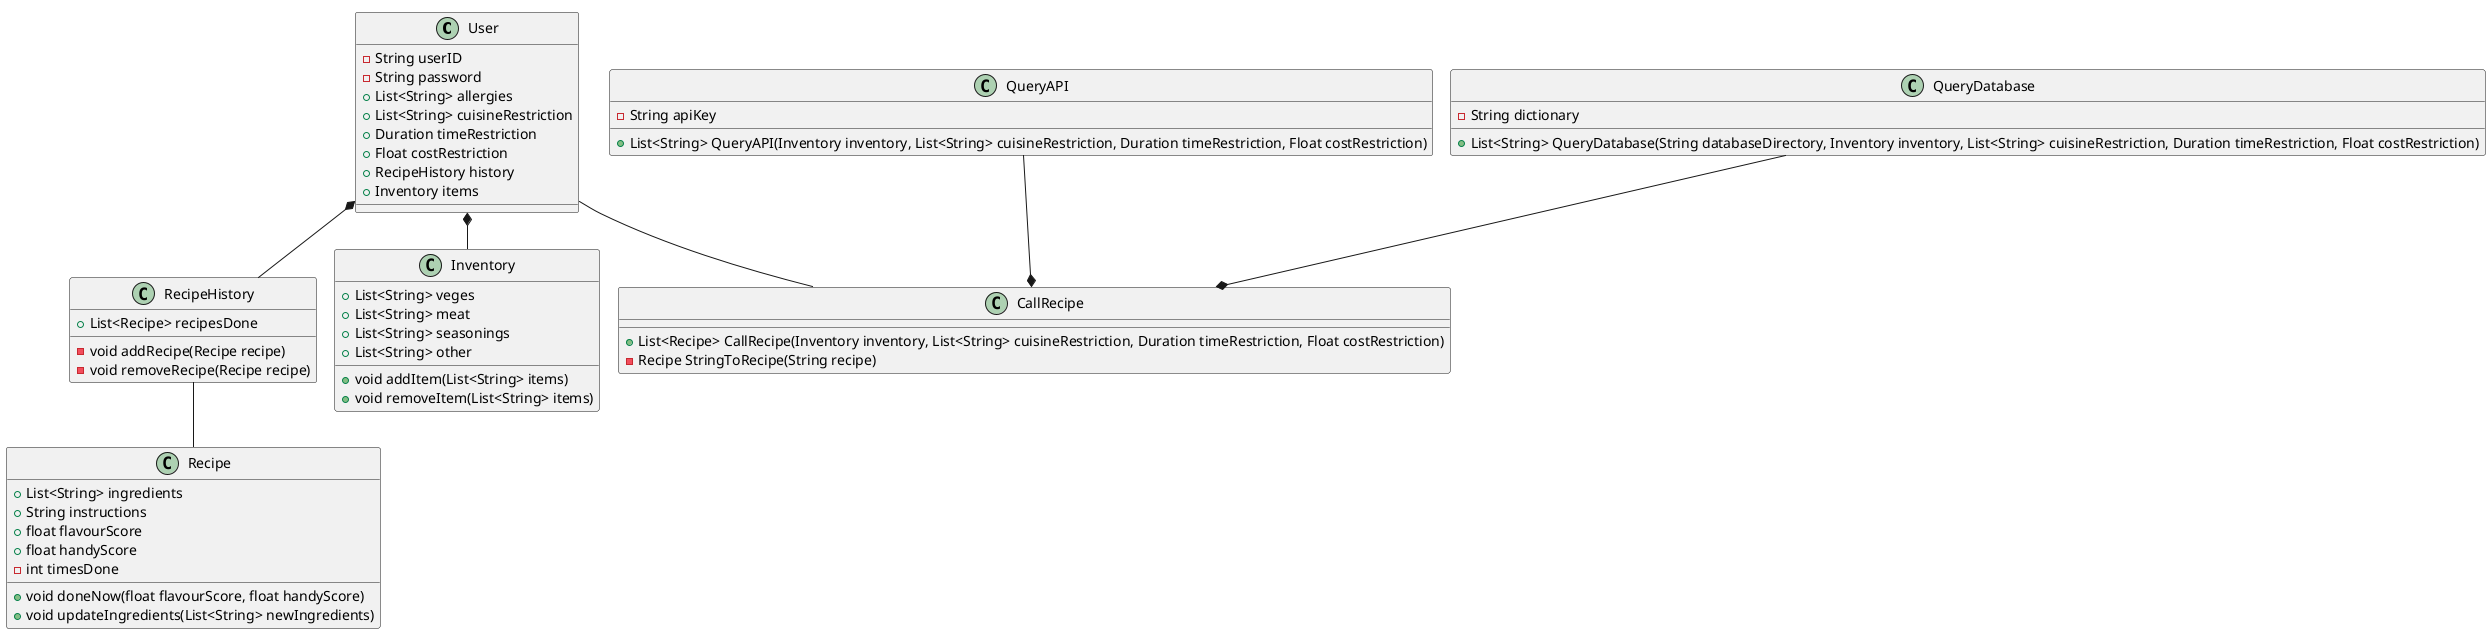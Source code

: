 @startuml
!pragma layout smetana
'https://plantuml.com/sequence-diagram

class User {
-String userID
-String password
+List<String> allergies
+List<String> cuisineRestriction
+Duration timeRestriction
+Float costRestriction
+RecipeHistory history
+Inventory items
}

class RecipeHistory{
+List<Recipe> recipesDone

-void addRecipe(Recipe recipe)
-void removeRecipe(Recipe recipe)
}

class Recipe{
+List<String> ingredients
+String instructions
+float flavourScore
+float handyScore
-int timesDone

+void doneNow(float flavourScore, float handyScore)
+void updateIngredients(List<String> newIngredients)
}

class Inventory {
+List<String> veges
+List<String> meat
+List<String> seasonings
+List<String> other

+void addItem(List<String> items)
+void removeItem(List<String> items)
}



class CallRecipe {
+List<Recipe> CallRecipe(Inventory inventory, List<String> cuisineRestriction, Duration timeRestriction, Float costRestriction)
-Recipe StringToRecipe(String recipe)
}

class QueryAPI {
-String apiKey
+List<String> QueryAPI(Inventory inventory, List<String> cuisineRestriction, Duration timeRestriction, Float costRestriction)
}

class QueryDatabase {
-String dictionary
+List<String> QueryDatabase(String databaseDirectory, Inventory inventory, List<String> cuisineRestriction, Duration timeRestriction, Float costRestriction)
}

RecipeHistory -- Recipe
User *-- Inventory
User *-- RecipeHistory
QueryAPI --* CallRecipe
QueryDatabase --* CallRecipe
User -- CallRecipe

@enduml